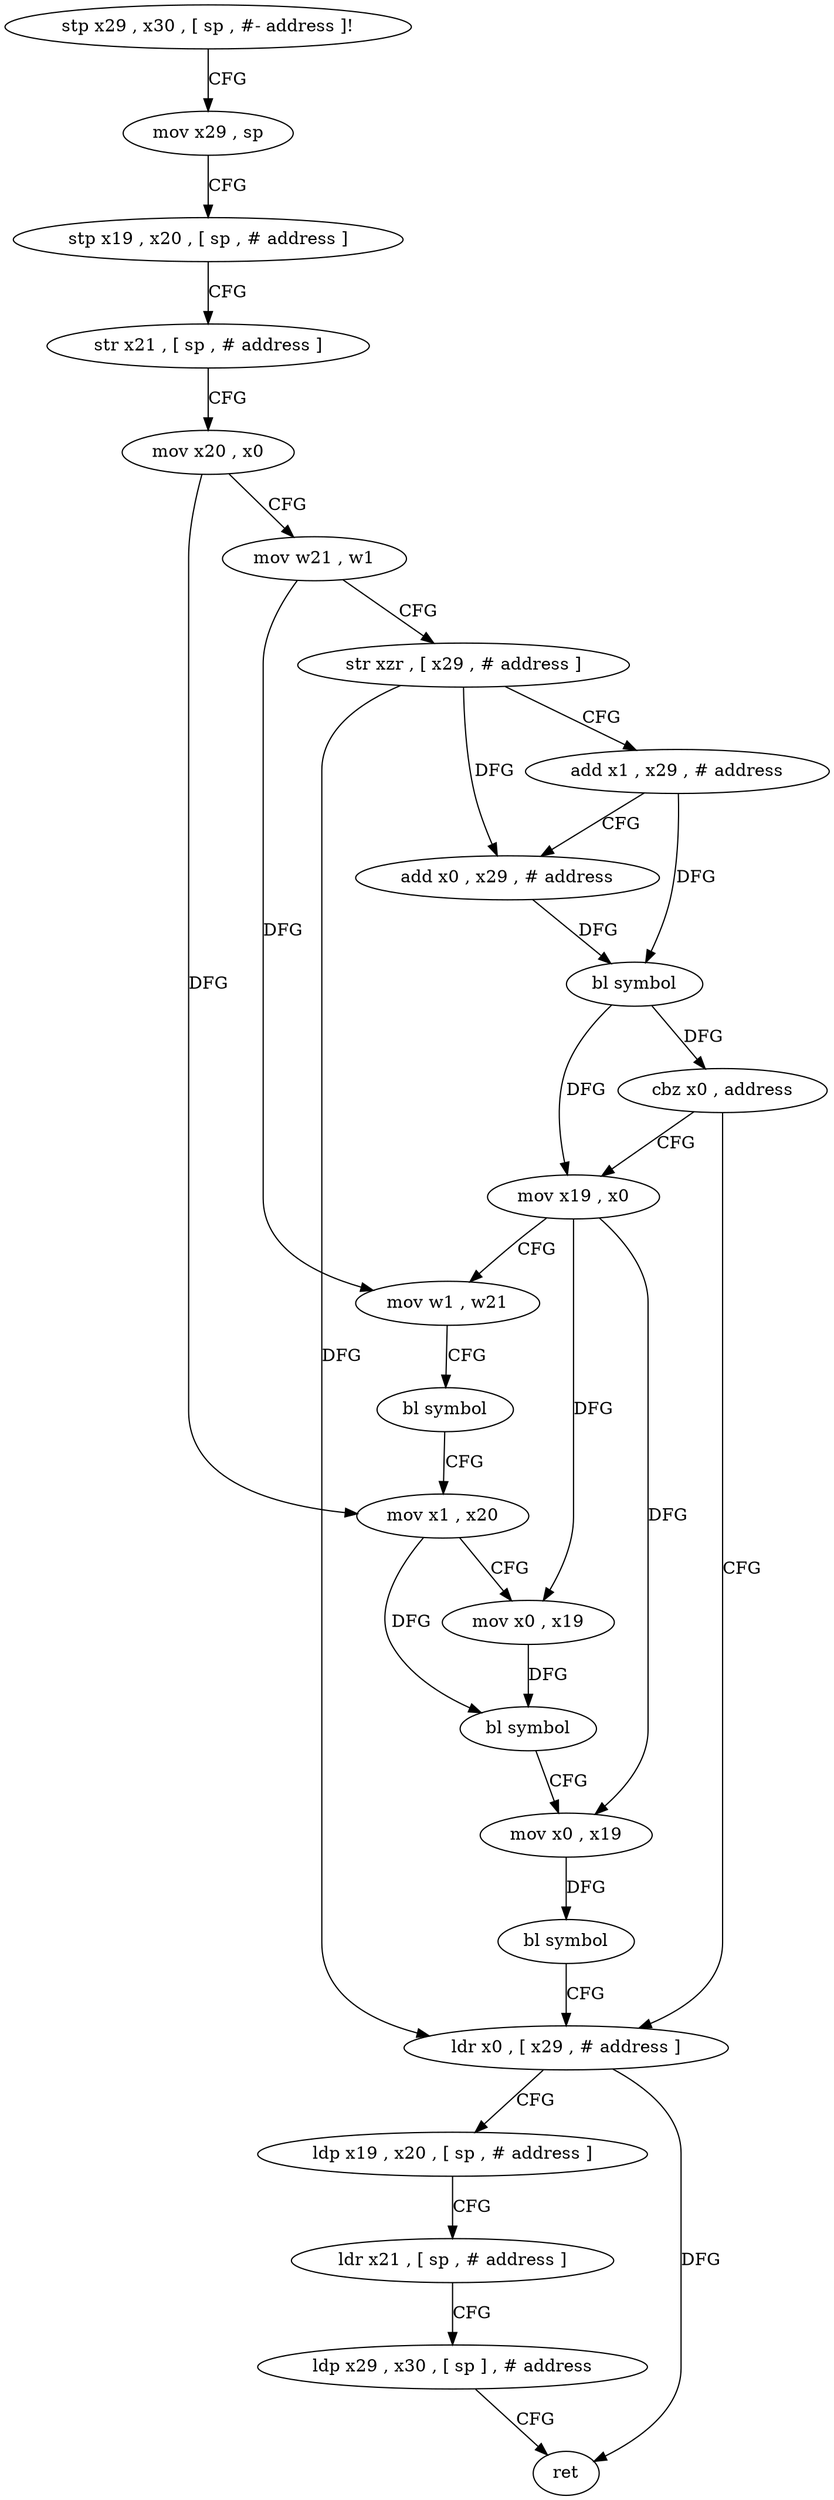 digraph "func" {
"110096" [label = "stp x29 , x30 , [ sp , #- address ]!" ]
"110100" [label = "mov x29 , sp" ]
"110104" [label = "stp x19 , x20 , [ sp , # address ]" ]
"110108" [label = "str x21 , [ sp , # address ]" ]
"110112" [label = "mov x20 , x0" ]
"110116" [label = "mov w21 , w1" ]
"110120" [label = "str xzr , [ x29 , # address ]" ]
"110124" [label = "add x1 , x29 , # address" ]
"110128" [label = "add x0 , x29 , # address" ]
"110132" [label = "bl symbol" ]
"110136" [label = "cbz x0 , address" ]
"110172" [label = "ldr x0 , [ x29 , # address ]" ]
"110140" [label = "mov x19 , x0" ]
"110176" [label = "ldp x19 , x20 , [ sp , # address ]" ]
"110180" [label = "ldr x21 , [ sp , # address ]" ]
"110184" [label = "ldp x29 , x30 , [ sp ] , # address" ]
"110188" [label = "ret" ]
"110144" [label = "mov w1 , w21" ]
"110148" [label = "bl symbol" ]
"110152" [label = "mov x1 , x20" ]
"110156" [label = "mov x0 , x19" ]
"110160" [label = "bl symbol" ]
"110164" [label = "mov x0 , x19" ]
"110168" [label = "bl symbol" ]
"110096" -> "110100" [ label = "CFG" ]
"110100" -> "110104" [ label = "CFG" ]
"110104" -> "110108" [ label = "CFG" ]
"110108" -> "110112" [ label = "CFG" ]
"110112" -> "110116" [ label = "CFG" ]
"110112" -> "110152" [ label = "DFG" ]
"110116" -> "110120" [ label = "CFG" ]
"110116" -> "110144" [ label = "DFG" ]
"110120" -> "110124" [ label = "CFG" ]
"110120" -> "110172" [ label = "DFG" ]
"110120" -> "110128" [ label = "DFG" ]
"110124" -> "110128" [ label = "CFG" ]
"110124" -> "110132" [ label = "DFG" ]
"110128" -> "110132" [ label = "DFG" ]
"110132" -> "110136" [ label = "DFG" ]
"110132" -> "110140" [ label = "DFG" ]
"110136" -> "110172" [ label = "CFG" ]
"110136" -> "110140" [ label = "CFG" ]
"110172" -> "110176" [ label = "CFG" ]
"110172" -> "110188" [ label = "DFG" ]
"110140" -> "110144" [ label = "CFG" ]
"110140" -> "110156" [ label = "DFG" ]
"110140" -> "110164" [ label = "DFG" ]
"110176" -> "110180" [ label = "CFG" ]
"110180" -> "110184" [ label = "CFG" ]
"110184" -> "110188" [ label = "CFG" ]
"110144" -> "110148" [ label = "CFG" ]
"110148" -> "110152" [ label = "CFG" ]
"110152" -> "110156" [ label = "CFG" ]
"110152" -> "110160" [ label = "DFG" ]
"110156" -> "110160" [ label = "DFG" ]
"110160" -> "110164" [ label = "CFG" ]
"110164" -> "110168" [ label = "DFG" ]
"110168" -> "110172" [ label = "CFG" ]
}
